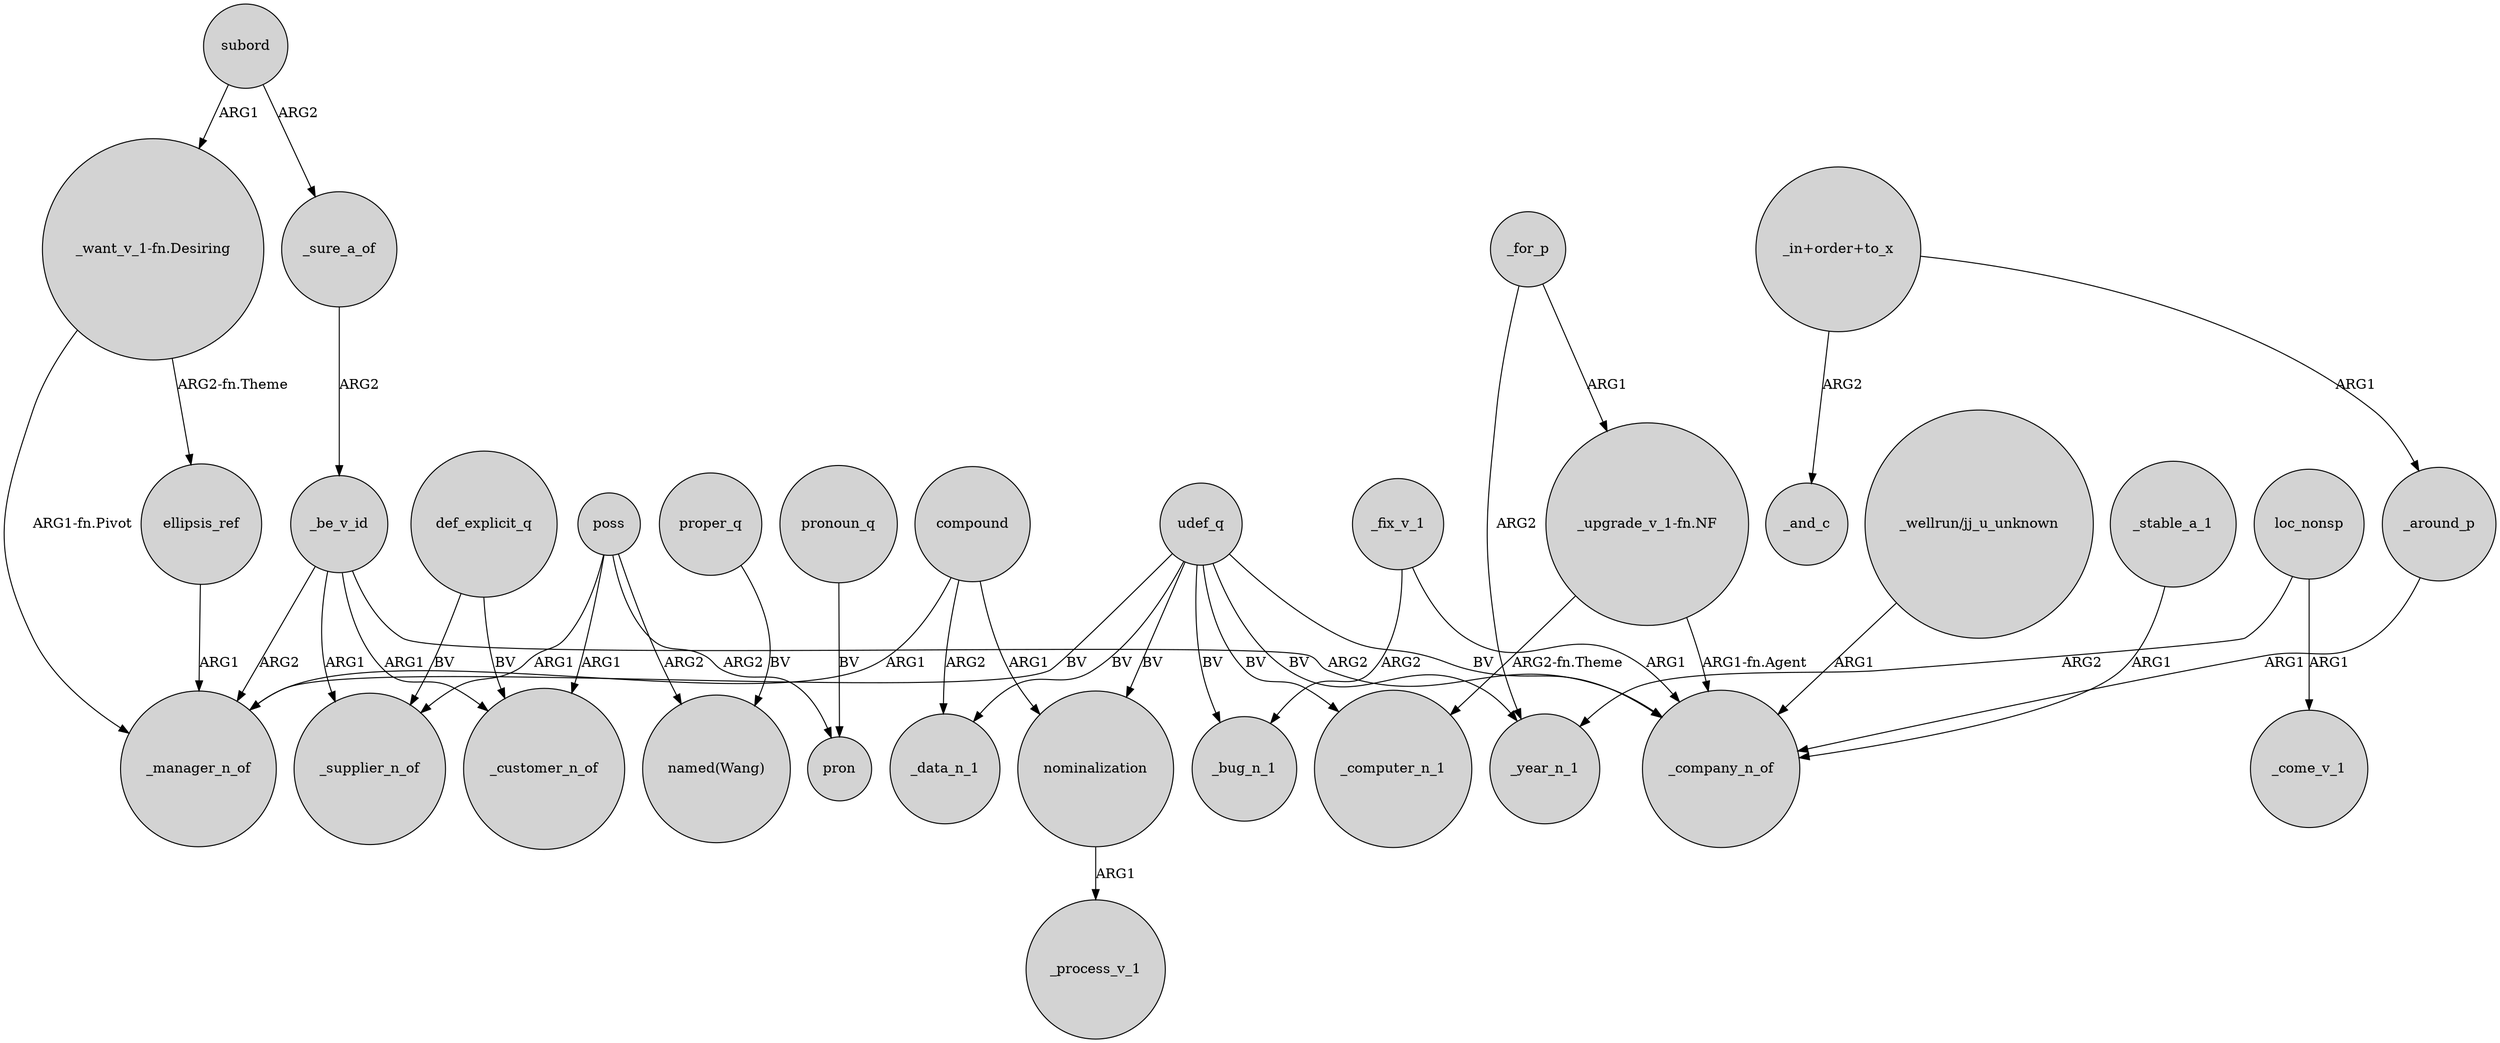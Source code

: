 digraph {
	node [shape=circle style=filled]
	_fix_v_1 -> _bug_n_1 [label=ARG2]
	compound -> _manager_n_of [label=ARG1]
	poss -> pron [label=ARG2]
	_for_p -> _year_n_1 [label=ARG2]
	_sure_a_of -> _be_v_id [label=ARG2]
	subord -> _sure_a_of [label=ARG2]
	def_explicit_q -> _supplier_n_of [label=BV]
	ellipsis_ref -> _manager_n_of [label=ARG1]
	_for_p -> "_upgrade_v_1-fn.NF" [label=ARG1]
	nominalization -> _process_v_1 [label=ARG1]
	def_explicit_q -> _customer_n_of [label=BV]
	"_want_v_1-fn.Desiring" -> ellipsis_ref [label="ARG2-fn.Theme"]
	"_in+order+to_x" -> _around_p [label=ARG1]
	poss -> "named(Wang)" [label=ARG2]
	"_upgrade_v_1-fn.NF" -> _company_n_of [label="ARG1-fn.Agent"]
	_be_v_id -> _company_n_of [label=ARG2]
	"_upgrade_v_1-fn.NF" -> _computer_n_1 [label="ARG2-fn.Theme"]
	proper_q -> "named(Wang)" [label=BV]
	udef_q -> _computer_n_1 [label=BV]
	loc_nonsp -> _come_v_1 [label=ARG1]
	subord -> "_want_v_1-fn.Desiring" [label=ARG1]
	"_wellrun/jj_u_unknown" -> _company_n_of [label=ARG1]
	pronoun_q -> pron [label=BV]
	udef_q -> _data_n_1 [label=BV]
	_be_v_id -> _supplier_n_of [label=ARG1]
	poss -> _customer_n_of [label=ARG1]
	_around_p -> _company_n_of [label=ARG1]
	"_want_v_1-fn.Desiring" -> _manager_n_of [label="ARG1-fn.Pivot"]
	udef_q -> _bug_n_1 [label=BV]
	poss -> _supplier_n_of [label=ARG1]
	loc_nonsp -> _year_n_1 [label=ARG2]
	udef_q -> nominalization [label=BV]
	udef_q -> _manager_n_of [label=BV]
	_fix_v_1 -> _company_n_of [label=ARG1]
	_be_v_id -> _manager_n_of [label=ARG2]
	"_in+order+to_x" -> _and_c [label=ARG2]
	udef_q -> _year_n_1 [label=BV]
	_be_v_id -> _customer_n_of [label=ARG1]
	udef_q -> _company_n_of [label=BV]
	_stable_a_1 -> _company_n_of [label=ARG1]
	compound -> _data_n_1 [label=ARG2]
	compound -> nominalization [label=ARG1]
}
